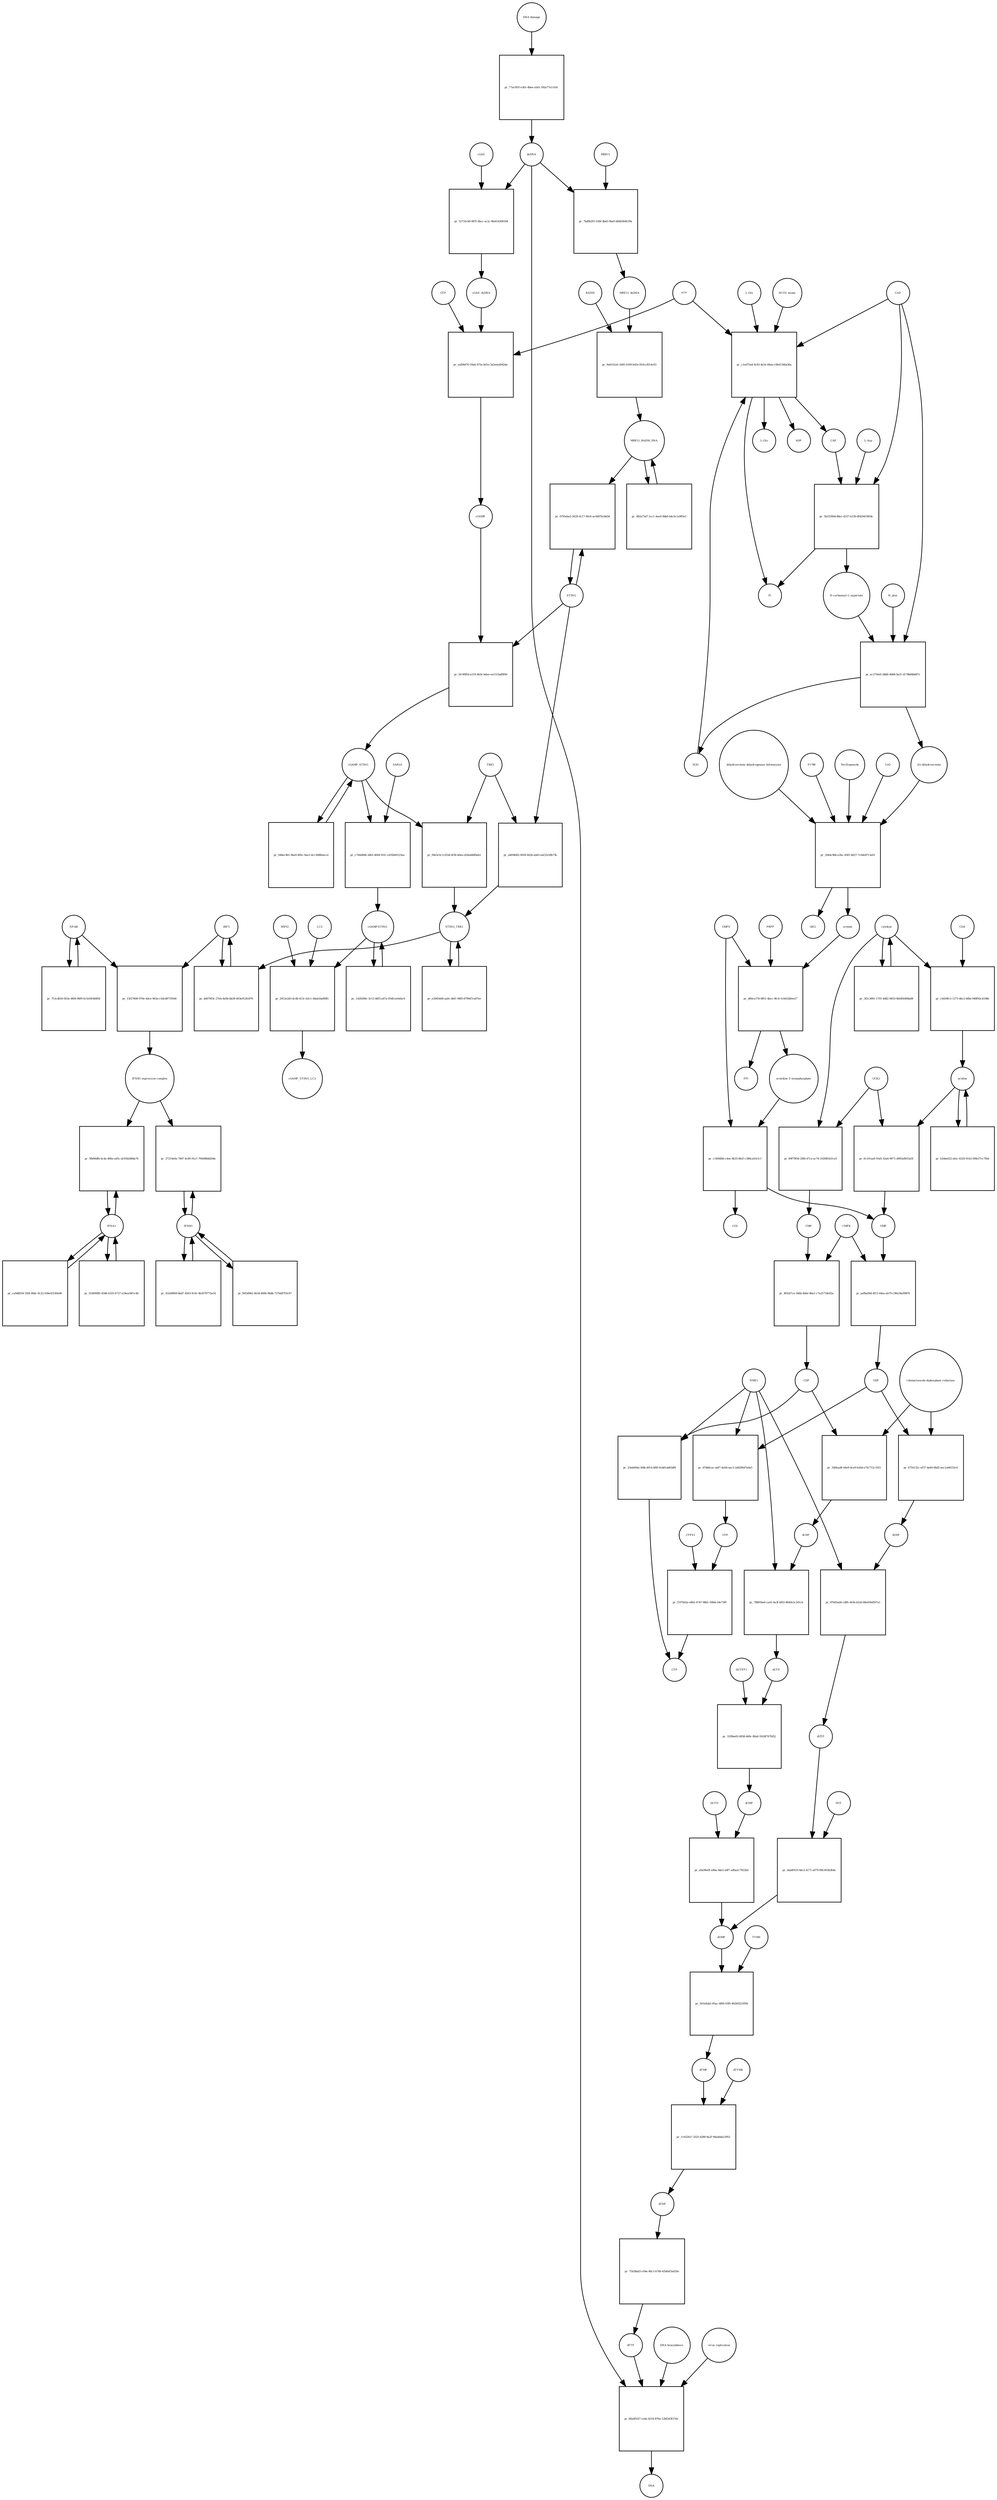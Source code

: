 strict digraph  {
"NF-kB" [annotation="urn_miriam_obo.go_GO%3A0071159", bipartite=0, cls=complex, fontsize=4, label="NF-kB", shape=circle];
"pr_13f27608-970e-4dce-963a-c5dcd8719546" [annotation="", bipartite=1, cls=process, fontsize=4, label="pr_13f27608-970e-4dce-963a-c5dcd8719546", shape=square];
"IFNB1 expression complex" [annotation="", bipartite=0, cls=complex, fontsize=4, label="IFNB1 expression complex", shape=circle];
IRF3 [annotation="urn_miriam_hgnc_6118|urn_miriam_uniprot_Q14653|urn_miriam_ensembl_ENSG00000126456|urn_miriam_refseq_NM_001571|urn_miriam_hgnc.symbol_IRF3|urn_miriam_ncbigene_3661", bipartite=0, cls="macromolecule multimer", fontsize=4, label=IRF3, shape=circle];
dCDP [annotation="urn_miriam_obo.chebi_CHEBI%3A28846", bipartite=0, cls="simple chemical", fontsize=4, label=dCDP, shape=circle];
"pr_78895be6-ca41-4a3f-bf03-8640e3c201cb" [annotation="", bipartite=1, cls=process, fontsize=4, label="pr_78895be6-ca41-4a3f-bf03-8640e3c201cb", shape=square];
dCTP [annotation="urn_miriam_obo.chebi_CHEBI%3A16311", bipartite=0, cls="simple chemical", fontsize=4, label=dCTP, shape=circle];
NME1 [annotation="urn_miriam_uniprot_P15531|urn_miriam_hgnc_7849", bipartite=0, cls=macromolecule, fontsize=4, label=NME1, shape=circle];
uridine [annotation="urn_miriam_obo.chebi_CHEBI%3A16704", bipartite=0, cls="simple chemical", fontsize=4, label=uridine, shape=circle];
"pr_0c101aa6-93d1-42a6-9071-d093a8933a5f" [annotation="", bipartite=1, cls=process, fontsize=4, label="pr_0c101aa6-93d1-42a6-9071-d093a8933a5f", shape=square];
UMP [annotation="urn_miriam_obo.chebi_CHEBI%3A57865", bipartite=0, cls="simple chemical", fontsize=4, label=UMP, shape=circle];
UCK2 [annotation="urn_miriam_uniprot_Q9HA47|urn_miriam_hgnc_HGNC%3A12562", bipartite=0, cls=macromolecule, fontsize=4, label=UCK2, shape=circle];
"orotidine 5'-monophosphate" [annotation="urn_miriam_obo.chebi_CHEBI%3A15842", bipartite=0, cls="simple chemical", fontsize=4, label="orotidine 5'-monophosphate", shape=circle];
"pr_c1406fbb-c4ee-4b35-8b1f-c386ca03cfc1" [annotation="", bipartite=1, cls=process, fontsize=4, label="pr_c1406fbb-c4ee-4b35-8b1f-c386ca03cfc1", shape=square];
UMPS [annotation="urn_miriam_ncbigene_7372|urn_miriam_refseq_NM_000373|urn_miriam_hgnc.symbol_UMPS|urn_miriam_hgnc_12563|urn_miriam_ensembl_ENSG00000114491|urn_miriam_uniprot_P11172", bipartite=0, cls="macromolecule multimer", fontsize=4, label=UMPS, shape=circle];
CO2 [annotation="urn_miriam_obo.chebi_CHEBI%3A16526", bipartite=0, cls="simple chemical", fontsize=4, label=CO2, shape=circle];
UTP [annotation="urn_miriam_obo.chebi_CHEBI%3A15713", bipartite=0, cls="simple chemical", fontsize=4, label=UTP, shape=circle];
"pr_f107602e-e8b2-4747-98b1-596dc18e73f8" [annotation="", bipartite=1, cls=process, fontsize=4, label="pr_f107602e-e8b2-4747-98b1-596dc18e73f8", shape=square];
CTP [annotation="urn_miriam_obo.chebi_CHEBI%3A17677", bipartite=0, cls="simple chemical", fontsize=4, label=CTP, shape=circle];
CTPS1 [annotation="urn_miriam_hgnc_HGNC%3A2519|urn_miriam_uniprot_P17812", bipartite=0, cls=macromolecule, fontsize=4, label=CTPS1, shape=circle];
UDP [annotation="urn_miriam_obo.chebi_CHEBI%3A17659", bipartite=0, cls="simple chemical", fontsize=4, label=UDP, shape=circle];
"pr_6754132c-ef57-4e60-9bd2-eec1a06533c6" [annotation="", bipartite=1, cls=process, fontsize=4, label="pr_6754132c-ef57-4e60-9bd2-eec1a06533c6", shape=square];
dUDP [annotation="urn_miriam_obo.chebi_CHEBI%3A28850", bipartite=0, cls="simple chemical", fontsize=4, label=dUDP, shape=circle];
"ribonucleoside-diphosphate reductase" [annotation="urn_miriam_brenda_1.17.4.1|urn_miriam_obo.go_GO%3A0005971", bipartite=0, cls=complex, fontsize=4, label="ribonucleoside-diphosphate reductase", shape=circle];
IFNB1 [annotation="urn_miriam_ensembl_ENSG00000171855|urn_miriam_hgnc.symbol_IFNB1|urn_miriam_hgnc_5434|urn_miriam_uniprot_P01574|urn_miriam_refseq_NM_002176|urn_miriam_ncbigene_3456", bipartite=0, cls=macromolecule, fontsize=4, label=IFNB1, shape=circle];
"pr_27219a0a-79d7-4c89-91a7-709d98dd20de" [annotation="", bipartite=1, cls=process, fontsize=4, label="pr_27219a0a-79d7-4c89-91a7-709d98dd20de", shape=square];
"pr_aefba044-4f11-44ea-ab79-c90e34a99876" [annotation="", bipartite=1, cls=process, fontsize=4, label="pr_aefba044-4f11-44ea-ab79-c90e34a99876", shape=square];
CMPK [annotation="urn_miriam_uniprot_P30085|urn_miriam_hgnc_HGNC%3A18170", bipartite=0, cls=macromolecule, fontsize=4, label=CMPK, shape=circle];
"cGAMP-STING" [annotation="", bipartite=0, cls=complex, fontsize=4, label="cGAMP-STING", shape=circle];
"pr_1420266c-3c12-46f3-a47a-054fcee0ebc6" [annotation="", bipartite=1, cls=process, fontsize=4, label="pr_1420266c-3c12-46f3-a47a-054fcee0ebc6", shape=square];
IFNA1 [annotation="urn_miriam_hgnc.symbol_IFNA1|urn_miriam_ncbigene_3439|urn_miriam_refseq_NM_024013|urn_miriam_uniprot_P01562|urn_miriam_hgnc_5417|urn_miriam_ensembl_ENSG00000197919", bipartite=0, cls=macromolecule, fontsize=4, label=IFNA1, shape=circle];
"pr_5fb96dfb-4c4a-466e-ad5c-dc95b288da76" [annotation="", bipartite=1, cls=process, fontsize=4, label="pr_5fb96dfb-4c4a-466e-ad5c-dc95b288da76", shape=square];
"pr_b1bbe022-afec-4320-9142-008cf7cc7fb4" [annotation="", bipartite=1, cls=process, fontsize=4, label="pr_b1bbe022-afec-4320-9142-008cf7cc7fb4", shape=square];
CDP [annotation="urn_miriam_obo.chebi_CHEBI%3A17239", bipartite=0, cls="simple chemical", fontsize=4, label=CDP, shape=circle];
"pr_340faa8f-44e9-4ce9-b26d-e741712c1021" [annotation="", bipartite=1, cls=process, fontsize=4, label="pr_340faa8f-44e9-4ce9-b26d-e741712c1021", shape=square];
"pr_23eb604d-3fdb-4914-bf0f-0cb81ab83df8" [annotation="", bipartite=1, cls=process, fontsize=4, label="pr_23eb604d-3fdb-4914-bf0f-0cb81ab83df8", shape=square];
dTDP [annotation="urn_miriam_obo.chebi_CHEBI%3A18075", bipartite=0, cls="simple chemical", fontsize=4, label=dTDP, shape=circle];
"pr_75d38ad3-c04e-48c3-b749-41b6ef3a020e" [annotation="", bipartite=1, cls=process, fontsize=4, label="pr_75d38ad3-c04e-48c3-b749-41b6ef3a020e", shape=square];
dTTP [annotation="urn_miriam_obo.chebi_CHEBI%3A18077", bipartite=0, cls="simple chemical", fontsize=4, label=dTTP, shape=circle];
CMP [annotation="urn_miriam_obo.chebi_CHEBI%3A17361", bipartite=0, cls="simple chemical", fontsize=4, label=CMP, shape=circle];
"pr_4f4247ce-344b-4b6e-86a1-c7a25718e92a" [annotation="", bipartite=1, cls=process, fontsize=4, label="pr_4f4247ce-344b-4b6e-86a1-c7a25718e92a", shape=square];
dUMP [annotation="urn_miriam_obo.chebi_CHEBI%3A17622", bipartite=0, cls="simple chemical", fontsize=4, label=dUMP, shape=circle];
"pr_501a8ab2-85ac-4f66-93f0-462b0321ff44" [annotation="", bipartite=1, cls=process, fontsize=4, label="pr_501a8ab2-85ac-4f66-93f0-462b0321ff44", shape=square];
dTMP [annotation="urn_miriam_obo.chebi_CHEBI%3A17013", bipartite=0, cls="simple chemical", fontsize=4, label=dTMP, shape=circle];
TYMS [annotation="urn_miriam_uniprot_P04818|urn_miriam_hgnc_HGNC%3A12441", bipartite=0, cls=macromolecule, fontsize=4, label=TYMS, shape=circle];
dsDNA [annotation="urn_miriam_obo.chebi_CHEBI%3A75909", bipartite=0, cls="simple chemical", fontsize=4, label=dsDNA, shape=circle];
"pr_80a491b7-ce4a-4214-876a-12bf243f27ab" [annotation="", bipartite=1, cls=process, fontsize=4, label="pr_80a491b7-ce4a-4214-876a-12bf243f27ab", shape=square];
DNA [annotation="", bipartite=0, cls="nucleic acid feature", fontsize=4, label=DNA, shape=circle];
"DNA biosynthesis" [annotation="urn_miriam_obo.go_GO%3A0071897", bipartite=0, cls=phenotype, fontsize=4, label="DNA biosynthesis", shape=circle];
"virus replication" [annotation="urn_miriam_obo.go_GO%3A0019079", bipartite=0, cls=phenotype, fontsize=4, label="virus replication", shape=circle];
MRE11_RAD50_DNA [annotation="", bipartite=0, cls=complex, fontsize=4, label=MRE11_RAD50_DNA, shape=circle];
"pr_482a75d7-2cc1-4ae0-9bb0-b4c0c1a995e1" [annotation="", bipartite=1, cls=process, fontsize=4, label="pr_482a75d7-2cc1-4ae0-9bb0-b4c0c1a995e1", shape=square];
"pr_31f9be65-6938-469c-89a6-5918f747fd52" [annotation="", bipartite=1, cls=process, fontsize=4, label="pr_31f9be65-6938-469c-89a6-5918f747fd52", shape=square];
dCMP [annotation="urn_miriam_obo.chebi_CHEBI%3A15918", bipartite=0, cls="simple chemical", fontsize=4, label=dCMP, shape=circle];
DCTPP1 [annotation="urn_miriam_uniprot_Q9H773|urn_miriam_hgnc_HGNC%3A28777", bipartite=0, cls=macromolecule, fontsize=4, label=DCTPP1, shape=circle];
"pr_f6f3d942-463d-4696-9bdb-7270d4703c67" [annotation="", bipartite=1, cls=process, fontsize=4, label="pr_f6f3d942-463d-4696-9bdb-7270d4703c67", shape=square];
"pr_432d4969-bbd7-4563-9c9c-4b3079775a54" [annotation="", bipartite=1, cls=process, fontsize=4, label="pr_432d4969-bbd7-4563-9c9c-4b3079775a54", shape=square];
ATP [annotation="urn_miriam_obo.chebi_CHEBI%3A15422", bipartite=0, cls="simple chemical", fontsize=4, label=ATP, shape=circle];
"pr_eaf06d76-59a6-475e-b01e-3a5eea4942de" [annotation="", bipartite=1, cls=process, fontsize=4, label="pr_eaf06d76-59a6-475e-b01e-3a5eea4942de", shape=square];
GTP [annotation="urn_miriam_obo.chebi_CHEBI%3A15996", bipartite=0, cls="simple chemical", fontsize=4, label=GTP, shape=circle];
cGAMP [annotation="urn_miriam_obo.chebi_CHEBI%3A75947", bipartite=0, cls="simple chemical", fontsize=4, label=cGAMP, shape=circle];
cGAS_dsDNA [annotation=urn_miriam_pubmed_28363908, bipartite=0, cls=complex, fontsize=4, label=cGAS_dsDNA, shape=circle];
cytidine [annotation="urn_miriam_obo.chebi_CHEBI%3A17562", bipartite=0, cls="simple chemical", fontsize=4, label=cytidine, shape=circle];
"pr_89f79f56-20fb-47ca-ac7d-10208541fce5" [annotation="", bipartite=1, cls=process, fontsize=4, label="pr_89f79f56-20fb-47ca-ac7d-10208541fce5", shape=square];
"pr_5fc9f85d-e219-4b3e-bdee-ee1515a80f0d" [annotation="", bipartite=1, cls=process, fontsize=4, label="pr_5fc9f85d-e219-4b3e-bdee-ee1515a80f0d", shape=square];
STING [annotation=urn_miriam_uniprot_Q86WV6, bipartite=0, cls="macromolecule multimer", fontsize=4, label=STING, shape=circle];
cGAMP_STING [annotation="urn_miriam_obo.go_GO%3A1990231", bipartite=0, cls=complex, fontsize=4, label=cGAMP_STING, shape=circle];
"L-Gln" [annotation="urn_miriam_obo.chebi_CHEBI%3A18050", bipartite=0, cls="simple chemical", fontsize=4, label="L-Gln", shape=circle];
"pr_c1ed75a4-9c93-4e5e-84ea-c9b41346a36a" [annotation="", bipartite=1, cls=process, fontsize=4, label="pr_c1ed75a4-9c93-4e5e-84ea-c9b41346a36a", shape=square];
CAP [annotation="urn_miriam_obo.chebi_CHEBI%3A17672", bipartite=0, cls="simple chemical", fontsize=4, label=CAP, shape=circle];
CAD [annotation="urn_miriam_refseq_NM_001306079|urn_miriam_hgnc_1424|urn_miriam_hgnc.symbol_CAD|urn_miriam_uniprot_P27708|urn_miriam_ncbigene_790|urn_miriam_ensembl_ENSG00000084774", bipartite=0, cls=macromolecule, fontsize=4, label=CAD, shape=circle];
HCO3_minus [annotation="urn_miriam_obo.chebi_CHEBI%3A17544", bipartite=0, cls="simple chemical", fontsize=4, label=HCO3_minus, shape=circle];
H2O [annotation="urn_miriam_obo.chebi_CHEBI%3A15377", bipartite=0, cls="simple chemical", fontsize=4, label=H2O, shape=circle];
"L-Glu" [annotation="urn_miriam_obo.chebi_CHEBI%3A16015", bipartite=0, cls="simple chemical", fontsize=4, label="L-Glu", shape=circle];
ADP [annotation="urn_miriam_obo.chebi_CHEBI%3A16761", bipartite=0, cls="simple chemical", fontsize=4, label=ADP, shape=circle];
Pi [annotation="urn_miriam_obo.chebi_CHEBI%3A18367", bipartite=0, cls="simple chemical", fontsize=4, label=Pi, shape=circle];
"pr_d7db6cac-abf7-4a9d-aac3-2dd290d7ada5" [annotation="", bipartite=1, cls=process, fontsize=4, label="pr_d7db6cac-abf7-4a9d-aac3-2dd290d7ada5", shape=square];
"N-carbamoyl-L-aspartate" [annotation="urn_miriam_obo.chebi_CHEBI%3A32814", bipartite=0, cls="simple chemical", fontsize=4, label="N-carbamoyl-L-aspartate", shape=circle];
"pr_ac2756d1-d8d6-4b88-9a31-d178b84b847c" [annotation="", bipartite=1, cls=process, fontsize=4, label="pr_ac2756d1-d8d6-4b88-9a31-d178b84b847c", shape=square];
"(S)-dihydroorotate" [annotation="urn_miriam_obo.chebi_CHEBI%3A30864", bipartite=0, cls="simple chemical", fontsize=4, label="(S)-dihydroorotate", shape=circle];
H_plus [annotation="urn_miriam_obo.chebi_CHEBI%3A15378", bipartite=0, cls="simple chemical", fontsize=4, label=H_plus, shape=circle];
"pr_753cd020-852e-46f8-96f9-6c5ef4546856" [annotation="", bipartite=1, cls=process, fontsize=4, label="pr_753cd020-852e-46f8-96f9-6c5ef4546856", shape=square];
"pr_01d69085-458b-4335-b737-e24ea56f1c4b" [annotation="", bipartite=1, cls=process, fontsize=4, label="pr_01d69085-458b-4335-b737-e24ea56f1c4b", shape=square];
TBK1 [annotation="urn_miriam_hgnc.symbol_TBK1|urn_miriam_ensembl_ENSG00000183735|urn_miriam_uniprot_Q9UHD2|urn_miriam_refseq_NM_013254|urn_miriam_hgnc_11584|urn_miriam_ncbigene_29110", bipartite=0, cls=macromolecule, fontsize=4, label=TBK1, shape=circle];
"pr_09e5c0c3-d33d-4f36-b0ee-d20edd6fbeb1" [annotation="", bipartite=1, cls=process, fontsize=4, label="pr_09e5c0c3-d33d-4f36-b0ee-d20edd6fbeb1", shape=square];
STING_TBK1 [annotation=urn_miriam_pubmed_30842653, bipartite=0, cls=complex, fontsize=4, label=STING_TBK1, shape=circle];
"pr_0795eba2-5629-4117-90c6-ac0d07b24d3d" [annotation="", bipartite=1, cls=process, fontsize=4, label="pr_0795eba2-5629-4117-90c6-ac0d07b24d3d", shape=square];
"pr_ca9d8034-356f-466c-9c22-036e43140e80" [annotation="", bipartite=1, cls=process, fontsize=4, label="pr_ca9d8034-356f-466c-9c22-036e43140e80", shape=square];
"pr_52733cb9-887f-4bcc-ac2c-9fa614306184" [annotation="", bipartite=1, cls=process, fontsize=4, label="pr_52733cb9-887f-4bcc-ac2c-9fa614306184", shape=square];
cGAS [annotation="urn_miriam_ensembl_ENSG00000164430|urn_miriam_hgnc_21367|urn_miriam_ncbigene_115004|urn_miriam_uniprot_Q8N884|urn_miriam_hgnc.symbol_CGAS|urn_miriam_refseq_NM_138441", bipartite=0, cls=macromolecule, fontsize=4, label=cGAS, shape=circle];
"pr_e2065448-aa0c-4bf1-94f0-8799d7ca87ee" [annotation="", bipartite=1, cls=process, fontsize=4, label="pr_e2065448-aa0c-4bf1-94f0-8799d7ca87ee", shape=square];
orotate [annotation="urn_miriam_obo.chebi_CHEBI%3A30839", bipartite=0, cls="simple chemical", fontsize=4, label=orotate, shape=circle];
"pr_d60ce178-0851-4bcc-9fc4-1e5b52bfee27" [annotation="", bipartite=1, cls=process, fontsize=4, label="pr_d60ce178-0851-4bcc-9fc4-1e5b52bfee27", shape=square];
PRPP [annotation="urn_miriam_obo.chebi_CHEBI%3A17111", bipartite=0, cls="simple chemical", fontsize=4, label=PRPP, shape=circle];
PPi [annotation="urn_miriam_obo.chebi_CHEBI%3A18361", bipartite=0, cls="simple chemical", fontsize=4, label=PPi, shape=circle];
"pr_3f2c3691-1701-4d82-9833-8b585fd08a88" [annotation="", bipartite=1, cls=process, fontsize=4, label="pr_3f2c3691-1701-4d82-9833-8b585fd08a88", shape=square];
"pr_dd079f3c-27eb-4d3b-bb38-403e912fe876" [annotation="", bipartite=1, cls=process, fontsize=4, label="pr_dd079f3c-27eb-4d3b-bb38-403e912fe876", shape=square];
"pr_044ec9b1-9ba9-485c-9ae1-dcc3688ebccd" [annotation="", bipartite=1, cls=process, fontsize=4, label="pr_044ec9b1-9ba9-485c-9ae1-dcc3688ebccd", shape=square];
RAD50 [annotation="urn_miriam_ncbigene_10111|urn_miriam_refseq_NM_005732|urn_miriam_uniprot_Q92878|urn_miriam_hgnc.symbol_RAD50|urn_miriam_ensembl_ENSG00000113522|urn_miriam_hgnc_9816", bipartite=0, cls="macromolecule multimer", fontsize=4, label=RAD50, shape=circle];
"pr_9e6161a0-1b85-4109-b45e-810ccf014c83" [annotation="", bipartite=1, cls=process, fontsize=4, label="pr_9e6161a0-1b85-4109-b45e-810ccf014c83", shape=square];
MRE11_dsDNA [annotation="urn_miriam_obo.go_GO%3A0003690", bipartite=0, cls=complex, fontsize=4, label=MRE11_dsDNA, shape=circle];
"pr_204dc96b-e2bc-4581-8d27-7c0de8713e01" [annotation="", bipartite=1, cls=process, fontsize=4, label="pr_204dc96b-e2bc-4581-8d27-7c0de8713e01", shape=square];
"dihydroorotate dehydrogenase holoenzyme" [annotation="urn_miriam_ncbigene_1723|urn_miriam_hgnc_HGNC%3A2867|urn_miriam_hgnc.symbol_DHODH", bipartite=0, cls="simple chemical", fontsize=4, label="dihydroorotate dehydrogenase holoenzyme", shape=circle];
P1788 [annotation=urn_miriam_pubmed_31740051, bipartite=0, cls="simple chemical", fontsize=4, label=P1788, shape=circle];
Teriflunomide [annotation=urn_miriam_drugbank_DB08880, bipartite=0, cls="simple chemical", fontsize=4, label=Teriflunomide, shape=circle];
CoQ [annotation="urn_miriam_obo.chebi_CHEBI%3A16389", bipartite=0, cls="simple chemical", fontsize=4, label=CoQ, shape=circle];
QH2 [annotation="urn_miriam_obo.chebi_CHEBI%3A17976", bipartite=0, cls="simple chemical", fontsize=4, label=QH2, shape=circle];
"pr_87b65ad4-cd85-443b-b52d-68a930d597a1" [annotation="", bipartite=1, cls=process, fontsize=4, label="pr_87b65ad4-cd85-443b-b52d-68a930d597a1", shape=square];
dUTP [annotation="urn_miriam_obo.chebi_CHEBI%3A17625", bipartite=0, cls="simple chemical", fontsize=4, label=dUTP, shape=circle];
"pr_c4459fc5-1273-4bc2-bfbb-948f92c4106b" [annotation="", bipartite=1, cls=process, fontsize=4, label="pr_c4459fc5-1273-4bc2-bfbb-948f92c4106b", shape=square];
CDA [annotation="urn_miriam_uniprot_P32320|urn_miriam_ncbigene_978|urn_miriam_refseq_NM_001785|urn_miriam_ensembl_ENSG00000158825|urn_miriam_hgnc.symbol_CDA|urn_miriam_hgnc_1712", bipartite=0, cls=macromolecule, fontsize=4, label=CDA, shape=circle];
"pr_dab0f419-4dc2-4171-a979-f6fc603b3b4e" [annotation="", bipartite=1, cls=process, fontsize=4, label="pr_dab0f419-4dc2-4171-a979-f6fc603b3b4e", shape=square];
DUT [annotation="urn_miriam_hgnc_HGNC%3A3078|urn_miriam_uniprot_P33316", bipartite=0, cls=macromolecule, fontsize=4, label=DUT, shape=circle];
"pr_2912e2d3-dc4b-413c-b2c1-44ab1ba80ffc" [annotation="", bipartite=1, cls=process, fontsize=4, label="pr_2912e2d3-dc4b-413c-b2c1-44ab1ba80ffc", shape=square];
LC3 [annotation="", bipartite=0, cls=macromolecule, fontsize=4, label=LC3, shape=circle];
cGAMP_STING_LC3 [annotation="", bipartite=0, cls=complex, fontsize=4, label=cGAMP_STING_LC3, shape=circle];
WIPI2 [annotation="urn_miriam_refseq_NM_015610|urn_miriam_hgnc_32225|urn_miriam_hgnc.symbol_WIPI2|urn_miriam_ensembl_ENSG00000157954|urn_miriam_ncbigene_26100|urn_miriam_uniprot_Q9Y4P8", bipartite=0, cls=macromolecule, fontsize=4, label=WIPI2, shape=circle];
"pr_5b33390d-88a1-4537-b138-df429419f04c" [annotation="", bipartite=1, cls=process, fontsize=4, label="pr_5b33390d-88a1-4537-b138-df429419f04c", shape=square];
"L-Asp" [annotation="urn_miriam_obo.chebi_CHEBI%3A29991", bipartite=0, cls="simple chemical", fontsize=4, label="L-Asp", shape=circle];
"pr_7bd9b291-03bf-4bd3-9ba9-b848364fcf0e" [annotation="", bipartite=1, cls=process, fontsize=4, label="pr_7bd9b291-03bf-4bd3-9ba9-b848364fcf0e", shape=square];
MRE11 [annotation="urn_miriam_hgnc.symbol_MRE11|urn_miriam_ncbigene_4361|urn_miriam_uniprot_P49959|urn_miriam_ensembl_ENSG00000020922|urn_miriam_refseq_NM_005591|urn_miriam_hgnc_7230", bipartite=0, cls="macromolecule multimer", fontsize=4, label=MRE11, shape=circle];
"pr_1c622fa7-3325-4280-8a2f-94a4dda23952" [annotation="", bipartite=1, cls=process, fontsize=4, label="pr_1c622fa7-3325-4280-8a2f-94a4dda23952", shape=square];
dTYMK [annotation="urn_miriam_uniprot_P23919|urn_miriam_hgnc_HGNC%3A3061", bipartite=0, cls=macromolecule, fontsize=4, label=dTYMK, shape=circle];
"pr_c7d4d9d8-3d63-4004-91fc-cd35b00123ea" [annotation="", bipartite=1, cls=process, fontsize=4, label="pr_c7d4d9d8-3d63-4004-91fc-cd35b00123ea", shape=square];
SAR1A [annotation="urn_miriam_uniprot_Q9NR31|urn_miriam_ensembl_ENSG00000079332|urn_miriam_hgnc_10534|urn_miriam_hgnc.symbol_SAR1A|urn_miriam_refseq_NM_001142648|urn_miriam_ncbigene_56681", bipartite=0, cls=macromolecule, fontsize=4, label=SAR1A, shape=circle];
"pr_abf94682-0059-442b-ab63-eaf23cfdb73b" [annotation="", bipartite=1, cls=process, fontsize=4, label="pr_abf94682-0059-442b-ab63-eaf23cfdb73b", shape=square];
"pr_77acf41f-e3b1-4bee-a5d1-592a77a1143c" [annotation="", bipartite=1, cls=process, fontsize=4, label="pr_77acf41f-e3b1-4bee-a5d1-592a77a1143c", shape=square];
"DNA damage" [annotation="", bipartite=0, cls=phenotype, fontsize=4, label="DNA damage", shape=circle];
"pr_a0a98e0f-a9be-4de2-a8f7-a8ba2c7922bd" [annotation="", bipartite=1, cls=process, fontsize=4, label="pr_a0a98e0f-a9be-4de2-a8f7-a8ba2c7922bd", shape=square];
DCTD [annotation="urn_miriam_uniprot_P32321|urn_miriam_hgnc_HGNC%3A2710", bipartite=0, cls=macromolecule, fontsize=4, label=DCTD, shape=circle];
"NF-kB" -> "pr_13f27608-970e-4dce-963a-c5dcd8719546"  [annotation="", interaction_type=consumption];
"NF-kB" -> "pr_753cd020-852e-46f8-96f9-6c5ef4546856"  [annotation="", interaction_type=consumption];
"pr_13f27608-970e-4dce-963a-c5dcd8719546" -> "IFNB1 expression complex"  [annotation="", interaction_type=production];
"IFNB1 expression complex" -> "pr_27219a0a-79d7-4c89-91a7-709d98dd20de"  [annotation=urn_miriam_pubmed_20610653, interaction_type=stimulation];
"IFNB1 expression complex" -> "pr_5fb96dfb-4c4a-466e-ad5c-dc95b288da76"  [annotation=urn_miriam_pubmed_16979567, interaction_type=stimulation];
IRF3 -> "pr_13f27608-970e-4dce-963a-c5dcd8719546"  [annotation="", interaction_type=consumption];
IRF3 -> "pr_dd079f3c-27eb-4d3b-bb38-403e912fe876"  [annotation="", interaction_type=consumption];
dCDP -> "pr_78895be6-ca41-4a3f-bf03-8640e3c201cb"  [annotation="", interaction_type=consumption];
"pr_78895be6-ca41-4a3f-bf03-8640e3c201cb" -> dCTP  [annotation="", interaction_type=production];
dCTP -> "pr_31f9be65-6938-469c-89a6-5918f747fd52"  [annotation="", interaction_type=consumption];
NME1 -> "pr_78895be6-ca41-4a3f-bf03-8640e3c201cb"  [annotation=urn_miriam_pubmed_17827303, interaction_type=catalysis];
NME1 -> "pr_23eb604d-3fdb-4914-bf0f-0cb81ab83df8"  [annotation=urn_miriam_pubmed_28458037, interaction_type=catalysis];
NME1 -> "pr_d7db6cac-abf7-4a9d-aac3-2dd290d7ada5"  [annotation=urn_miriam_pubmed_28458037, interaction_type=catalysis];
NME1 -> "pr_87b65ad4-cd85-443b-b52d-68a930d597a1"  [annotation=urn_miriam_pubmed_17827303, interaction_type=catalysis];
uridine -> "pr_0c101aa6-93d1-42a6-9071-d093a8933a5f"  [annotation="", interaction_type=consumption];
uridine -> "pr_b1bbe022-afec-4320-9142-008cf7cc7fb4"  [annotation="", interaction_type=consumption];
"pr_0c101aa6-93d1-42a6-9071-d093a8933a5f" -> UMP  [annotation="", interaction_type=production];
UMP -> "pr_aefba044-4f11-44ea-ab79-c90e34a99876"  [annotation="", interaction_type=consumption];
UCK2 -> "pr_0c101aa6-93d1-42a6-9071-d093a8933a5f"  [annotation=urn_miriam_pubmed_15130468, interaction_type=catalysis];
UCK2 -> "pr_89f79f56-20fb-47ca-ac7d-10208541fce5"  [annotation=urn_miriam_pubmed_15130468, interaction_type=catalysis];
"orotidine 5'-monophosphate" -> "pr_c1406fbb-c4ee-4b35-8b1f-c386ca03cfc1"  [annotation="", interaction_type=consumption];
"pr_c1406fbb-c4ee-4b35-8b1f-c386ca03cfc1" -> UMP  [annotation="", interaction_type=production];
"pr_c1406fbb-c4ee-4b35-8b1f-c386ca03cfc1" -> CO2  [annotation="", interaction_type=production];
UMPS -> "pr_c1406fbb-c4ee-4b35-8b1f-c386ca03cfc1"  [annotation=urn_miriam_reactome_REACT_1698, interaction_type=catalysis];
UMPS -> "pr_d60ce178-0851-4bcc-9fc4-1e5b52bfee27"  [annotation=urn_miriam_reactome_REACT_1698, interaction_type=catalysis];
UTP -> "pr_f107602e-e8b2-4747-98b1-596dc18e73f8"  [annotation="", interaction_type=consumption];
"pr_f107602e-e8b2-4747-98b1-596dc18e73f8" -> CTP  [annotation="", interaction_type=production];
CTPS1 -> "pr_f107602e-e8b2-4747-98b1-596dc18e73f8"  [annotation=urn_miriam_pubmed_5411547, interaction_type=catalysis];
UDP -> "pr_6754132c-ef57-4e60-9bd2-eec1a06533c6"  [annotation="", interaction_type=consumption];
UDP -> "pr_d7db6cac-abf7-4a9d-aac3-2dd290d7ada5"  [annotation="", interaction_type=consumption];
"pr_6754132c-ef57-4e60-9bd2-eec1a06533c6" -> dUDP  [annotation="", interaction_type=production];
dUDP -> "pr_87b65ad4-cd85-443b-b52d-68a930d597a1"  [annotation="", interaction_type=consumption];
"ribonucleoside-diphosphate reductase" -> "pr_6754132c-ef57-4e60-9bd2-eec1a06533c6"  [annotation=urn_miriam_pubmed_24809024, interaction_type=catalysis];
"ribonucleoside-diphosphate reductase" -> "pr_340faa8f-44e9-4ce9-b26d-e741712c1021"  [annotation=urn_miriam_pubmed_24809024, interaction_type=catalysis];
IFNB1 -> "pr_27219a0a-79d7-4c89-91a7-709d98dd20de"  [annotation="", interaction_type=consumption];
IFNB1 -> "pr_f6f3d942-463d-4696-9bdb-7270d4703c67"  [annotation="", interaction_type=consumption];
IFNB1 -> "pr_432d4969-bbd7-4563-9c9c-4b3079775a54"  [annotation="", interaction_type=consumption];
"pr_27219a0a-79d7-4c89-91a7-709d98dd20de" -> IFNB1  [annotation="", interaction_type=production];
"pr_aefba044-4f11-44ea-ab79-c90e34a99876" -> UDP  [annotation="", interaction_type=production];
CMPK -> "pr_aefba044-4f11-44ea-ab79-c90e34a99876"  [annotation=urn_miriam_pubmed_10462544, interaction_type=catalysis];
CMPK -> "pr_4f4247ce-344b-4b6e-86a1-c7a25718e92a"  [annotation=urn_miriam_pubmed_10462544, interaction_type=catalysis];
"cGAMP-STING" -> "pr_1420266c-3c12-46f3-a47a-054fcee0ebc6"  [annotation="", interaction_type=consumption];
"cGAMP-STING" -> "pr_2912e2d3-dc4b-413c-b2c1-44ab1ba80ffc"  [annotation="", interaction_type=consumption];
"pr_1420266c-3c12-46f3-a47a-054fcee0ebc6" -> "cGAMP-STING"  [annotation="", interaction_type=production];
IFNA1 -> "pr_5fb96dfb-4c4a-466e-ad5c-dc95b288da76"  [annotation="", interaction_type=consumption];
IFNA1 -> "pr_01d69085-458b-4335-b737-e24ea56f1c4b"  [annotation="", interaction_type=consumption];
IFNA1 -> "pr_ca9d8034-356f-466c-9c22-036e43140e80"  [annotation="", interaction_type=consumption];
"pr_5fb96dfb-4c4a-466e-ad5c-dc95b288da76" -> IFNA1  [annotation="", interaction_type=production];
"pr_b1bbe022-afec-4320-9142-008cf7cc7fb4" -> uridine  [annotation="", interaction_type=production];
CDP -> "pr_340faa8f-44e9-4ce9-b26d-e741712c1021"  [annotation="", interaction_type=consumption];
CDP -> "pr_23eb604d-3fdb-4914-bf0f-0cb81ab83df8"  [annotation="", interaction_type=consumption];
"pr_340faa8f-44e9-4ce9-b26d-e741712c1021" -> dCDP  [annotation="", interaction_type=production];
"pr_23eb604d-3fdb-4914-bf0f-0cb81ab83df8" -> CTP  [annotation="", interaction_type=production];
dTDP -> "pr_75d38ad3-c04e-48c3-b749-41b6ef3a020e"  [annotation="", interaction_type=consumption];
"pr_75d38ad3-c04e-48c3-b749-41b6ef3a020e" -> dTTP  [annotation="", interaction_type=production];
dTTP -> "pr_80a491b7-ce4a-4214-876a-12bf243f27ab"  [annotation="", interaction_type=consumption];
CMP -> "pr_4f4247ce-344b-4b6e-86a1-c7a25718e92a"  [annotation="", interaction_type=consumption];
"pr_4f4247ce-344b-4b6e-86a1-c7a25718e92a" -> CDP  [annotation="", interaction_type=production];
dUMP -> "pr_501a8ab2-85ac-4f66-93f0-462b0321ff44"  [annotation="", interaction_type=consumption];
"pr_501a8ab2-85ac-4f66-93f0-462b0321ff44" -> dTMP  [annotation="", interaction_type=production];
dTMP -> "pr_1c622fa7-3325-4280-8a2f-94a4dda23952"  [annotation="", interaction_type=consumption];
TYMS -> "pr_501a8ab2-85ac-4f66-93f0-462b0321ff44"  [annotation=urn_miriam_pubmed_3099389, interaction_type=catalysis];
dsDNA -> "pr_80a491b7-ce4a-4214-876a-12bf243f27ab"  [annotation="", interaction_type=consumption];
dsDNA -> "pr_52733cb9-887f-4bcc-ac2c-9fa614306184"  [annotation="", interaction_type=consumption];
dsDNA -> "pr_7bd9b291-03bf-4bd3-9ba9-b848364fcf0e"  [annotation="", interaction_type=consumption];
"pr_80a491b7-ce4a-4214-876a-12bf243f27ab" -> DNA  [annotation="", interaction_type=production];
"DNA biosynthesis" -> "pr_80a491b7-ce4a-4214-876a-12bf243f27ab"  [annotation="", interaction_type=catalysis];
"virus replication" -> "pr_80a491b7-ce4a-4214-876a-12bf243f27ab"  [annotation="", interaction_type=inhibition];
MRE11_RAD50_DNA -> "pr_482a75d7-2cc1-4ae0-9bb0-b4c0c1a995e1"  [annotation="", interaction_type=consumption];
MRE11_RAD50_DNA -> "pr_0795eba2-5629-4117-90c6-ac0d07b24d3d"  [annotation=urn_miriam_pubmed_23388631, interaction_type=catalysis];
"pr_482a75d7-2cc1-4ae0-9bb0-b4c0c1a995e1" -> MRE11_RAD50_DNA  [annotation="", interaction_type=production];
"pr_31f9be65-6938-469c-89a6-5918f747fd52" -> dCMP  [annotation="", interaction_type=production];
dCMP -> "pr_a0a98e0f-a9be-4de2-a8f7-a8ba2c7922bd"  [annotation="", interaction_type=consumption];
DCTPP1 -> "pr_31f9be65-6938-469c-89a6-5918f747fd52"  [annotation=urn_miriam_pubmed_13788541, interaction_type=catalysis];
"pr_f6f3d942-463d-4696-9bdb-7270d4703c67" -> IFNB1  [annotation="", interaction_type=production];
"pr_432d4969-bbd7-4563-9c9c-4b3079775a54" -> IFNB1  [annotation="", interaction_type=production];
ATP -> "pr_eaf06d76-59a6-475e-b01e-3a5eea4942de"  [annotation="", interaction_type=consumption];
ATP -> "pr_c1ed75a4-9c93-4e5e-84ea-c9b41346a36a"  [annotation="", interaction_type=consumption];
"pr_eaf06d76-59a6-475e-b01e-3a5eea4942de" -> cGAMP  [annotation="", interaction_type=production];
GTP -> "pr_eaf06d76-59a6-475e-b01e-3a5eea4942de"  [annotation="", interaction_type=consumption];
cGAMP -> "pr_5fc9f85d-e219-4b3e-bdee-ee1515a80f0d"  [annotation="", interaction_type=consumption];
cGAS_dsDNA -> "pr_eaf06d76-59a6-475e-b01e-3a5eea4942de"  [annotation=urn_miriam_pubmed_29622565, interaction_type=catalysis];
cytidine -> "pr_89f79f56-20fb-47ca-ac7d-10208541fce5"  [annotation="", interaction_type=consumption];
cytidine -> "pr_3f2c3691-1701-4d82-9833-8b585fd08a88"  [annotation="", interaction_type=consumption];
cytidine -> "pr_c4459fc5-1273-4bc2-bfbb-948f92c4106b"  [annotation="", interaction_type=consumption];
"pr_89f79f56-20fb-47ca-ac7d-10208541fce5" -> CMP  [annotation="", interaction_type=production];
"pr_5fc9f85d-e219-4b3e-bdee-ee1515a80f0d" -> cGAMP_STING  [annotation="", interaction_type=production];
STING -> "pr_5fc9f85d-e219-4b3e-bdee-ee1515a80f0d"  [annotation="", interaction_type=consumption];
STING -> "pr_0795eba2-5629-4117-90c6-ac0d07b24d3d"  [annotation="", interaction_type=consumption];
STING -> "pr_abf94682-0059-442b-ab63-eaf23cfdb73b"  [annotation="", interaction_type=consumption];
cGAMP_STING -> "pr_09e5c0c3-d33d-4f36-b0ee-d20edd6fbeb1"  [annotation="", interaction_type=consumption];
cGAMP_STING -> "pr_044ec9b1-9ba9-485c-9ae1-dcc3688ebccd"  [annotation="", interaction_type=consumption];
cGAMP_STING -> "pr_c7d4d9d8-3d63-4004-91fc-cd35b00123ea"  [annotation="", interaction_type=consumption];
"L-Gln" -> "pr_c1ed75a4-9c93-4e5e-84ea-c9b41346a36a"  [annotation="", interaction_type=consumption];
"pr_c1ed75a4-9c93-4e5e-84ea-c9b41346a36a" -> CAP  [annotation="", interaction_type=production];
"pr_c1ed75a4-9c93-4e5e-84ea-c9b41346a36a" -> "L-Glu"  [annotation="", interaction_type=production];
"pr_c1ed75a4-9c93-4e5e-84ea-c9b41346a36a" -> ADP  [annotation="", interaction_type=production];
"pr_c1ed75a4-9c93-4e5e-84ea-c9b41346a36a" -> Pi  [annotation="", interaction_type=production];
CAP -> "pr_5b33390d-88a1-4537-b138-df429419f04c"  [annotation="", interaction_type=consumption];
CAD -> "pr_c1ed75a4-9c93-4e5e-84ea-c9b41346a36a"  [annotation=urn_miriam_reactome_REACT_73577, interaction_type=catalysis];
CAD -> "pr_ac2756d1-d8d6-4b88-9a31-d178b84b847c"  [annotation=urn_miriam_reactome_REACT_1698, interaction_type=catalysis];
CAD -> "pr_5b33390d-88a1-4537-b138-df429419f04c"  [annotation=urn_miriam_reactome_REACT_1698, interaction_type=catalysis];
HCO3_minus -> "pr_c1ed75a4-9c93-4e5e-84ea-c9b41346a36a"  [annotation="", interaction_type=consumption];
H2O -> "pr_c1ed75a4-9c93-4e5e-84ea-c9b41346a36a"  [annotation="", interaction_type=consumption];
"pr_d7db6cac-abf7-4a9d-aac3-2dd290d7ada5" -> UTP  [annotation="", interaction_type=production];
"N-carbamoyl-L-aspartate" -> "pr_ac2756d1-d8d6-4b88-9a31-d178b84b847c"  [annotation="", interaction_type=consumption];
"pr_ac2756d1-d8d6-4b88-9a31-d178b84b847c" -> "(S)-dihydroorotate"  [annotation="", interaction_type=production];
"pr_ac2756d1-d8d6-4b88-9a31-d178b84b847c" -> H2O  [annotation="", interaction_type=production];
"(S)-dihydroorotate" -> "pr_204dc96b-e2bc-4581-8d27-7c0de8713e01"  [annotation="", interaction_type=consumption];
H_plus -> "pr_ac2756d1-d8d6-4b88-9a31-d178b84b847c"  [annotation="", interaction_type=consumption];
"pr_753cd020-852e-46f8-96f9-6c5ef4546856" -> "NF-kB"  [annotation="", interaction_type=production];
"pr_01d69085-458b-4335-b737-e24ea56f1c4b" -> IFNA1  [annotation="", interaction_type=production];
TBK1 -> "pr_09e5c0c3-d33d-4f36-b0ee-d20edd6fbeb1"  [annotation="", interaction_type=consumption];
TBK1 -> "pr_abf94682-0059-442b-ab63-eaf23cfdb73b"  [annotation="", interaction_type=consumption];
"pr_09e5c0c3-d33d-4f36-b0ee-d20edd6fbeb1" -> STING_TBK1  [annotation="", interaction_type=production];
STING_TBK1 -> "pr_e2065448-aa0c-4bf1-94f0-8799d7ca87ee"  [annotation="", interaction_type=consumption];
STING_TBK1 -> "pr_dd079f3c-27eb-4d3b-bb38-403e912fe876"  [annotation="urn_miriam_pubmed_22394562|urn_miriam_pubmed_25636800", interaction_type=catalysis];
"pr_0795eba2-5629-4117-90c6-ac0d07b24d3d" -> STING  [annotation="", interaction_type=production];
"pr_ca9d8034-356f-466c-9c22-036e43140e80" -> IFNA1  [annotation="", interaction_type=production];
"pr_52733cb9-887f-4bcc-ac2c-9fa614306184" -> cGAS_dsDNA  [annotation="", interaction_type=production];
cGAS -> "pr_52733cb9-887f-4bcc-ac2c-9fa614306184"  [annotation="", interaction_type=consumption];
"pr_e2065448-aa0c-4bf1-94f0-8799d7ca87ee" -> STING_TBK1  [annotation="", interaction_type=production];
orotate -> "pr_d60ce178-0851-4bcc-9fc4-1e5b52bfee27"  [annotation="", interaction_type=consumption];
"pr_d60ce178-0851-4bcc-9fc4-1e5b52bfee27" -> "orotidine 5'-monophosphate"  [annotation="", interaction_type=production];
"pr_d60ce178-0851-4bcc-9fc4-1e5b52bfee27" -> PPi  [annotation="", interaction_type=production];
PRPP -> "pr_d60ce178-0851-4bcc-9fc4-1e5b52bfee27"  [annotation="", interaction_type=consumption];
"pr_3f2c3691-1701-4d82-9833-8b585fd08a88" -> cytidine  [annotation="", interaction_type=production];
"pr_dd079f3c-27eb-4d3b-bb38-403e912fe876" -> IRF3  [annotation="", interaction_type=production];
"pr_044ec9b1-9ba9-485c-9ae1-dcc3688ebccd" -> cGAMP_STING  [annotation="", interaction_type=production];
RAD50 -> "pr_9e6161a0-1b85-4109-b45e-810ccf014c83"  [annotation="", interaction_type=consumption];
"pr_9e6161a0-1b85-4109-b45e-810ccf014c83" -> MRE11_RAD50_DNA  [annotation="", interaction_type=production];
MRE11_dsDNA -> "pr_9e6161a0-1b85-4109-b45e-810ccf014c83"  [annotation="", interaction_type=consumption];
"pr_204dc96b-e2bc-4581-8d27-7c0de8713e01" -> orotate  [annotation="", interaction_type=production];
"pr_204dc96b-e2bc-4581-8d27-7c0de8713e01" -> QH2  [annotation="", interaction_type=production];
"dihydroorotate dehydrogenase holoenzyme" -> "pr_204dc96b-e2bc-4581-8d27-7c0de8713e01"  [annotation="urn_miriam_reactome_REACT_1698|urn_miriam_doi_10.1101%2F2020.03.11.983056", interaction_type=catalysis];
P1788 -> "pr_204dc96b-e2bc-4581-8d27-7c0de8713e01"  [annotation="urn_miriam_reactome_REACT_1698|urn_miriam_doi_10.1101%2F2020.03.11.983056", interaction_type=inhibition];
Teriflunomide -> "pr_204dc96b-e2bc-4581-8d27-7c0de8713e01"  [annotation="urn_miriam_reactome_REACT_1698|urn_miriam_doi_10.1101%2F2020.03.11.983056", interaction_type=inhibition];
CoQ -> "pr_204dc96b-e2bc-4581-8d27-7c0de8713e01"  [annotation="", interaction_type=consumption];
"pr_87b65ad4-cd85-443b-b52d-68a930d597a1" -> dUTP  [annotation="", interaction_type=production];
dUTP -> "pr_dab0f419-4dc2-4171-a979-f6fc603b3b4e"  [annotation="", interaction_type=consumption];
"pr_c4459fc5-1273-4bc2-bfbb-948f92c4106b" -> uridine  [annotation="", interaction_type=production];
CDA -> "pr_c4459fc5-1273-4bc2-bfbb-948f92c4106b"  [annotation="urn_miriam_pubmed_7923172|urn_miriam_pubmed_15689149", interaction_type=catalysis];
"pr_dab0f419-4dc2-4171-a979-f6fc603b3b4e" -> dUMP  [annotation="", interaction_type=production];
DUT -> "pr_dab0f419-4dc2-4171-a979-f6fc603b3b4e"  [annotation=urn_miriam_pubmed_18837522, interaction_type=catalysis];
"pr_2912e2d3-dc4b-413c-b2c1-44ab1ba80ffc" -> cGAMP_STING_LC3  [annotation="", interaction_type=production];
LC3 -> "pr_2912e2d3-dc4b-413c-b2c1-44ab1ba80ffc"  [annotation="", interaction_type=consumption];
WIPI2 -> "pr_2912e2d3-dc4b-413c-b2c1-44ab1ba80ffc"  [annotation=urn_miriam_pubmed_30842662, interaction_type=catalysis];
"pr_5b33390d-88a1-4537-b138-df429419f04c" -> "N-carbamoyl-L-aspartate"  [annotation="", interaction_type=production];
"pr_5b33390d-88a1-4537-b138-df429419f04c" -> Pi  [annotation="", interaction_type=production];
"L-Asp" -> "pr_5b33390d-88a1-4537-b138-df429419f04c"  [annotation="", interaction_type=consumption];
"pr_7bd9b291-03bf-4bd3-9ba9-b848364fcf0e" -> MRE11_dsDNA  [annotation="", interaction_type=production];
MRE11 -> "pr_7bd9b291-03bf-4bd3-9ba9-b848364fcf0e"  [annotation="", interaction_type=consumption];
"pr_1c622fa7-3325-4280-8a2f-94a4dda23952" -> dTDP  [annotation="", interaction_type=production];
dTYMK -> "pr_1c622fa7-3325-4280-8a2f-94a4dda23952"  [annotation=urn_miriam_pubmed_8024690, interaction_type=catalysis];
"pr_c7d4d9d8-3d63-4004-91fc-cd35b00123ea" -> "cGAMP-STING"  [annotation="", interaction_type=production];
SAR1A -> "pr_c7d4d9d8-3d63-4004-91fc-cd35b00123ea"  [annotation="urn_miriam_doi_10.1038%2Fs41586-019-1006-9", interaction_type=catalysis];
"pr_abf94682-0059-442b-ab63-eaf23cfdb73b" -> STING_TBK1  [annotation="", interaction_type=production];
"pr_77acf41f-e3b1-4bee-a5d1-592a77a1143c" -> dsDNA  [annotation="", interaction_type=production];
"DNA damage" -> "pr_77acf41f-e3b1-4bee-a5d1-592a77a1143c"  [annotation="urn_miriam_doi_10.1016%2Fj.ejmech.2019.111855", interaction_type=stimulation];
"pr_a0a98e0f-a9be-4de2-a8f7-a8ba2c7922bd" -> dUMP  [annotation="", interaction_type=production];
DCTD -> "pr_a0a98e0f-a9be-4de2-a8f7-a8ba2c7922bd"  [annotation="urn_miriam_doi_10.1074%2Fjbc.M114.617720", interaction_type=catalysis];
}

